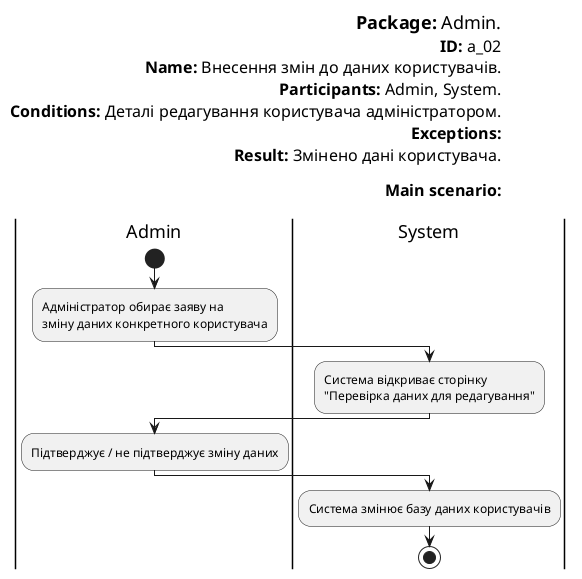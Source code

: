 @startuml
left header
<font color=000 size=18><b>Package:</b> Admin.
<font color=000 size=16><b>ID:</b> a_02
<font color=000 size=16><b>Name:</b> Внесення змін до даних користувачів.
<font color=000 size=16><b>Participants:</b> Admin, System.
<font color=000 size=16><b>Conditions:</b> Деталі редагування користувача адміністратором.
<font color=000 size=16><b>Exceptions:</b> 
<font color=000 size=16><b>Result:</b> Змінено дані користувача.

<font color=000 size=16><b>Main scenario:</b>

end header
|Admin|
start
:Адміністратор обирає заяву на \nзміну даних конкретного користувача;
|System|
:Система відкриває сторінку
"Перевірка даних для редагування";
|Admin|
:Підтверджує / не підтверджує зміну даних;
|System|
:Система змінює базу даних користувачів;
stop
@enduml